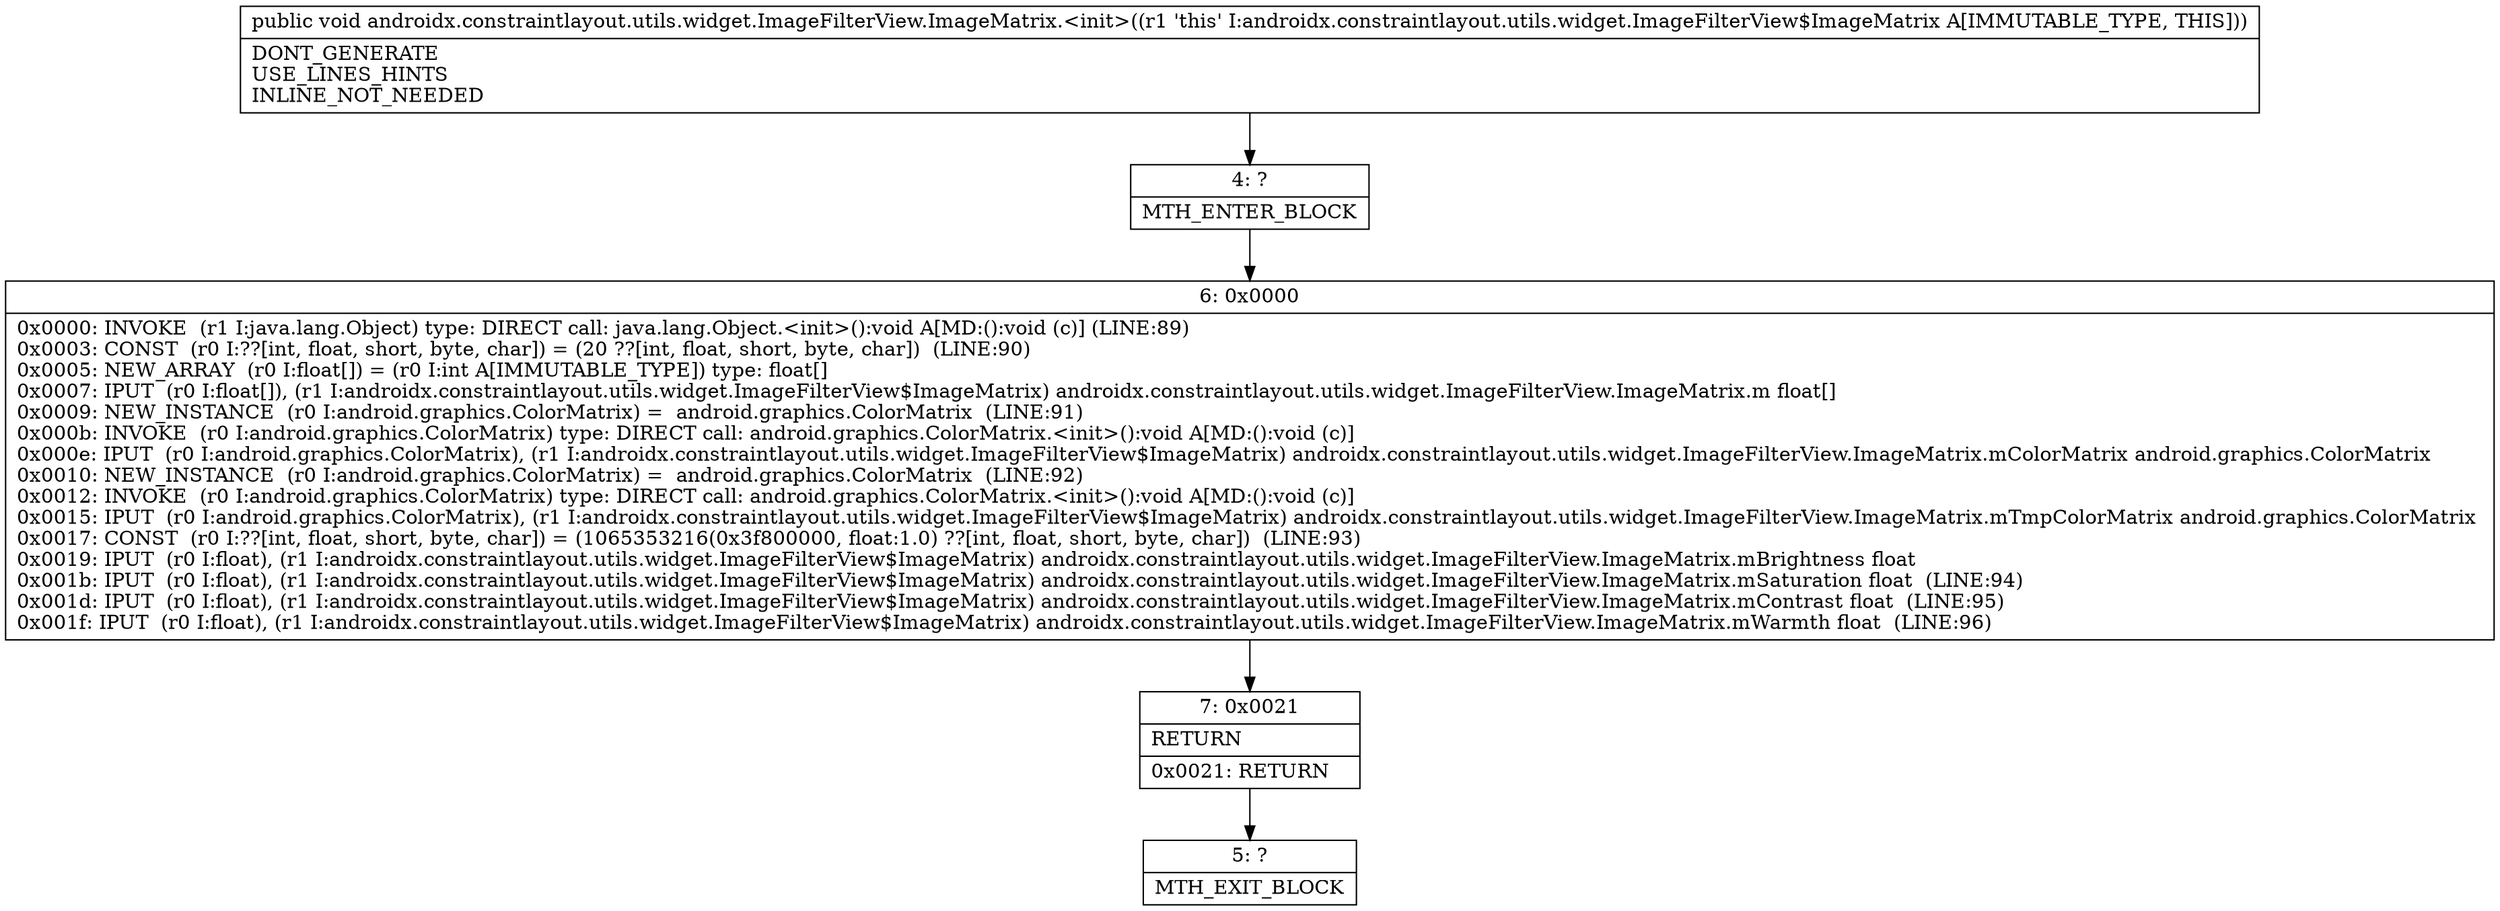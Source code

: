 digraph "CFG forandroidx.constraintlayout.utils.widget.ImageFilterView.ImageMatrix.\<init\>()V" {
Node_4 [shape=record,label="{4\:\ ?|MTH_ENTER_BLOCK\l}"];
Node_6 [shape=record,label="{6\:\ 0x0000|0x0000: INVOKE  (r1 I:java.lang.Object) type: DIRECT call: java.lang.Object.\<init\>():void A[MD:():void (c)] (LINE:89)\l0x0003: CONST  (r0 I:??[int, float, short, byte, char]) = (20 ??[int, float, short, byte, char])  (LINE:90)\l0x0005: NEW_ARRAY  (r0 I:float[]) = (r0 I:int A[IMMUTABLE_TYPE]) type: float[] \l0x0007: IPUT  (r0 I:float[]), (r1 I:androidx.constraintlayout.utils.widget.ImageFilterView$ImageMatrix) androidx.constraintlayout.utils.widget.ImageFilterView.ImageMatrix.m float[] \l0x0009: NEW_INSTANCE  (r0 I:android.graphics.ColorMatrix) =  android.graphics.ColorMatrix  (LINE:91)\l0x000b: INVOKE  (r0 I:android.graphics.ColorMatrix) type: DIRECT call: android.graphics.ColorMatrix.\<init\>():void A[MD:():void (c)]\l0x000e: IPUT  (r0 I:android.graphics.ColorMatrix), (r1 I:androidx.constraintlayout.utils.widget.ImageFilterView$ImageMatrix) androidx.constraintlayout.utils.widget.ImageFilterView.ImageMatrix.mColorMatrix android.graphics.ColorMatrix \l0x0010: NEW_INSTANCE  (r0 I:android.graphics.ColorMatrix) =  android.graphics.ColorMatrix  (LINE:92)\l0x0012: INVOKE  (r0 I:android.graphics.ColorMatrix) type: DIRECT call: android.graphics.ColorMatrix.\<init\>():void A[MD:():void (c)]\l0x0015: IPUT  (r0 I:android.graphics.ColorMatrix), (r1 I:androidx.constraintlayout.utils.widget.ImageFilterView$ImageMatrix) androidx.constraintlayout.utils.widget.ImageFilterView.ImageMatrix.mTmpColorMatrix android.graphics.ColorMatrix \l0x0017: CONST  (r0 I:??[int, float, short, byte, char]) = (1065353216(0x3f800000, float:1.0) ??[int, float, short, byte, char])  (LINE:93)\l0x0019: IPUT  (r0 I:float), (r1 I:androidx.constraintlayout.utils.widget.ImageFilterView$ImageMatrix) androidx.constraintlayout.utils.widget.ImageFilterView.ImageMatrix.mBrightness float \l0x001b: IPUT  (r0 I:float), (r1 I:androidx.constraintlayout.utils.widget.ImageFilterView$ImageMatrix) androidx.constraintlayout.utils.widget.ImageFilterView.ImageMatrix.mSaturation float  (LINE:94)\l0x001d: IPUT  (r0 I:float), (r1 I:androidx.constraintlayout.utils.widget.ImageFilterView$ImageMatrix) androidx.constraintlayout.utils.widget.ImageFilterView.ImageMatrix.mContrast float  (LINE:95)\l0x001f: IPUT  (r0 I:float), (r1 I:androidx.constraintlayout.utils.widget.ImageFilterView$ImageMatrix) androidx.constraintlayout.utils.widget.ImageFilterView.ImageMatrix.mWarmth float  (LINE:96)\l}"];
Node_7 [shape=record,label="{7\:\ 0x0021|RETURN\l|0x0021: RETURN   \l}"];
Node_5 [shape=record,label="{5\:\ ?|MTH_EXIT_BLOCK\l}"];
MethodNode[shape=record,label="{public void androidx.constraintlayout.utils.widget.ImageFilterView.ImageMatrix.\<init\>((r1 'this' I:androidx.constraintlayout.utils.widget.ImageFilterView$ImageMatrix A[IMMUTABLE_TYPE, THIS]))  | DONT_GENERATE\lUSE_LINES_HINTS\lINLINE_NOT_NEEDED\l}"];
MethodNode -> Node_4;Node_4 -> Node_6;
Node_6 -> Node_7;
Node_7 -> Node_5;
}

